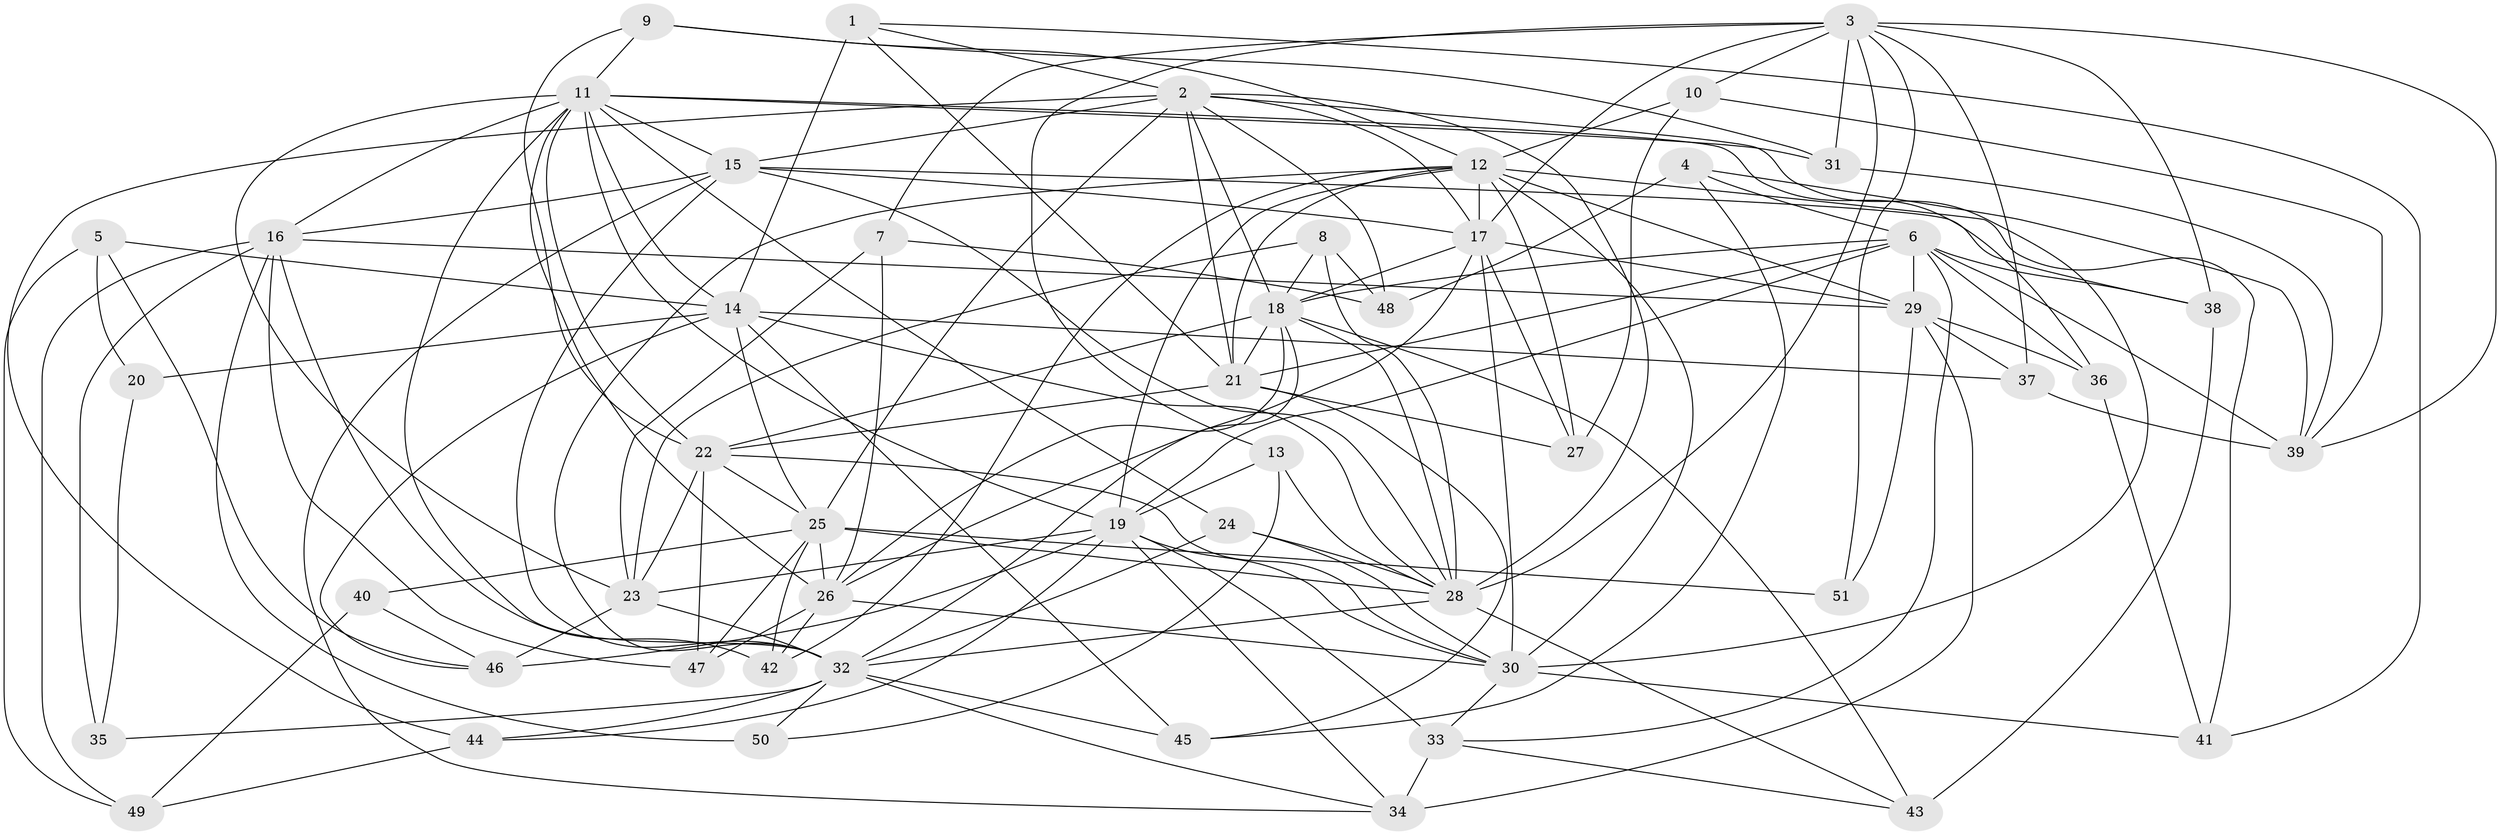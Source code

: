 // original degree distribution, {4: 1.0}
// Generated by graph-tools (version 1.1) at 2025/53/03/04/25 22:53:54]
// undirected, 51 vertices, 155 edges
graph export_dot {
  node [color=gray90,style=filled];
  1;
  2;
  3;
  4;
  5;
  6;
  7;
  8;
  9;
  10;
  11;
  12;
  13;
  14;
  15;
  16;
  17;
  18;
  19;
  20;
  21;
  22;
  23;
  24;
  25;
  26;
  27;
  28;
  29;
  30;
  31;
  32;
  33;
  34;
  35;
  36;
  37;
  38;
  39;
  40;
  41;
  42;
  43;
  44;
  45;
  46;
  47;
  48;
  49;
  50;
  51;
  1 -- 2 [weight=1.0];
  1 -- 14 [weight=3.0];
  1 -- 21 [weight=1.0];
  1 -- 41 [weight=1.0];
  2 -- 15 [weight=1.0];
  2 -- 17 [weight=1.0];
  2 -- 18 [weight=2.0];
  2 -- 21 [weight=1.0];
  2 -- 25 [weight=1.0];
  2 -- 28 [weight=2.0];
  2 -- 30 [weight=1.0];
  2 -- 44 [weight=1.0];
  2 -- 48 [weight=1.0];
  3 -- 7 [weight=1.0];
  3 -- 10 [weight=1.0];
  3 -- 13 [weight=1.0];
  3 -- 17 [weight=2.0];
  3 -- 28 [weight=1.0];
  3 -- 31 [weight=1.0];
  3 -- 37 [weight=1.0];
  3 -- 38 [weight=1.0];
  3 -- 39 [weight=1.0];
  3 -- 51 [weight=2.0];
  4 -- 6 [weight=1.0];
  4 -- 39 [weight=1.0];
  4 -- 45 [weight=1.0];
  4 -- 48 [weight=1.0];
  5 -- 14 [weight=1.0];
  5 -- 20 [weight=1.0];
  5 -- 46 [weight=1.0];
  5 -- 49 [weight=1.0];
  6 -- 18 [weight=1.0];
  6 -- 19 [weight=1.0];
  6 -- 21 [weight=1.0];
  6 -- 29 [weight=2.0];
  6 -- 33 [weight=1.0];
  6 -- 36 [weight=1.0];
  6 -- 38 [weight=1.0];
  6 -- 39 [weight=3.0];
  7 -- 23 [weight=1.0];
  7 -- 26 [weight=1.0];
  7 -- 48 [weight=1.0];
  8 -- 18 [weight=1.0];
  8 -- 23 [weight=1.0];
  8 -- 28 [weight=1.0];
  8 -- 48 [weight=1.0];
  9 -- 11 [weight=1.0];
  9 -- 12 [weight=1.0];
  9 -- 22 [weight=1.0];
  9 -- 31 [weight=1.0];
  10 -- 12 [weight=1.0];
  10 -- 27 [weight=1.0];
  10 -- 39 [weight=1.0];
  11 -- 14 [weight=1.0];
  11 -- 15 [weight=1.0];
  11 -- 16 [weight=1.0];
  11 -- 19 [weight=1.0];
  11 -- 22 [weight=1.0];
  11 -- 23 [weight=1.0];
  11 -- 24 [weight=1.0];
  11 -- 26 [weight=1.0];
  11 -- 31 [weight=1.0];
  11 -- 32 [weight=1.0];
  11 -- 36 [weight=1.0];
  12 -- 17 [weight=1.0];
  12 -- 19 [weight=1.0];
  12 -- 21 [weight=1.0];
  12 -- 27 [weight=1.0];
  12 -- 29 [weight=1.0];
  12 -- 30 [weight=2.0];
  12 -- 32 [weight=1.0];
  12 -- 41 [weight=1.0];
  12 -- 42 [weight=1.0];
  13 -- 19 [weight=1.0];
  13 -- 28 [weight=1.0];
  13 -- 50 [weight=1.0];
  14 -- 20 [weight=2.0];
  14 -- 25 [weight=1.0];
  14 -- 28 [weight=1.0];
  14 -- 37 [weight=1.0];
  14 -- 45 [weight=1.0];
  14 -- 46 [weight=1.0];
  15 -- 16 [weight=1.0];
  15 -- 17 [weight=1.0];
  15 -- 28 [weight=1.0];
  15 -- 32 [weight=1.0];
  15 -- 34 [weight=1.0];
  15 -- 38 [weight=1.0];
  16 -- 29 [weight=1.0];
  16 -- 35 [weight=2.0];
  16 -- 42 [weight=1.0];
  16 -- 47 [weight=1.0];
  16 -- 49 [weight=1.0];
  16 -- 50 [weight=2.0];
  17 -- 18 [weight=1.0];
  17 -- 26 [weight=1.0];
  17 -- 27 [weight=1.0];
  17 -- 29 [weight=1.0];
  17 -- 30 [weight=1.0];
  18 -- 21 [weight=1.0];
  18 -- 22 [weight=1.0];
  18 -- 26 [weight=2.0];
  18 -- 28 [weight=1.0];
  18 -- 32 [weight=1.0];
  18 -- 43 [weight=1.0];
  19 -- 23 [weight=2.0];
  19 -- 30 [weight=1.0];
  19 -- 33 [weight=2.0];
  19 -- 34 [weight=1.0];
  19 -- 44 [weight=1.0];
  19 -- 46 [weight=1.0];
  20 -- 35 [weight=1.0];
  21 -- 22 [weight=1.0];
  21 -- 27 [weight=1.0];
  21 -- 45 [weight=1.0];
  22 -- 23 [weight=1.0];
  22 -- 25 [weight=1.0];
  22 -- 30 [weight=1.0];
  22 -- 47 [weight=1.0];
  23 -- 32 [weight=1.0];
  23 -- 46 [weight=3.0];
  24 -- 28 [weight=1.0];
  24 -- 30 [weight=1.0];
  24 -- 32 [weight=1.0];
  25 -- 26 [weight=2.0];
  25 -- 28 [weight=1.0];
  25 -- 40 [weight=1.0];
  25 -- 42 [weight=1.0];
  25 -- 47 [weight=1.0];
  25 -- 51 [weight=1.0];
  26 -- 30 [weight=1.0];
  26 -- 42 [weight=1.0];
  26 -- 47 [weight=1.0];
  28 -- 32 [weight=1.0];
  28 -- 43 [weight=1.0];
  29 -- 34 [weight=2.0];
  29 -- 36 [weight=1.0];
  29 -- 37 [weight=1.0];
  29 -- 51 [weight=1.0];
  30 -- 33 [weight=1.0];
  30 -- 41 [weight=1.0];
  31 -- 39 [weight=1.0];
  32 -- 34 [weight=1.0];
  32 -- 35 [weight=1.0];
  32 -- 44 [weight=1.0];
  32 -- 45 [weight=1.0];
  32 -- 50 [weight=1.0];
  33 -- 34 [weight=1.0];
  33 -- 43 [weight=1.0];
  36 -- 41 [weight=1.0];
  37 -- 39 [weight=1.0];
  38 -- 43 [weight=1.0];
  40 -- 46 [weight=2.0];
  40 -- 49 [weight=1.0];
  44 -- 49 [weight=1.0];
}
